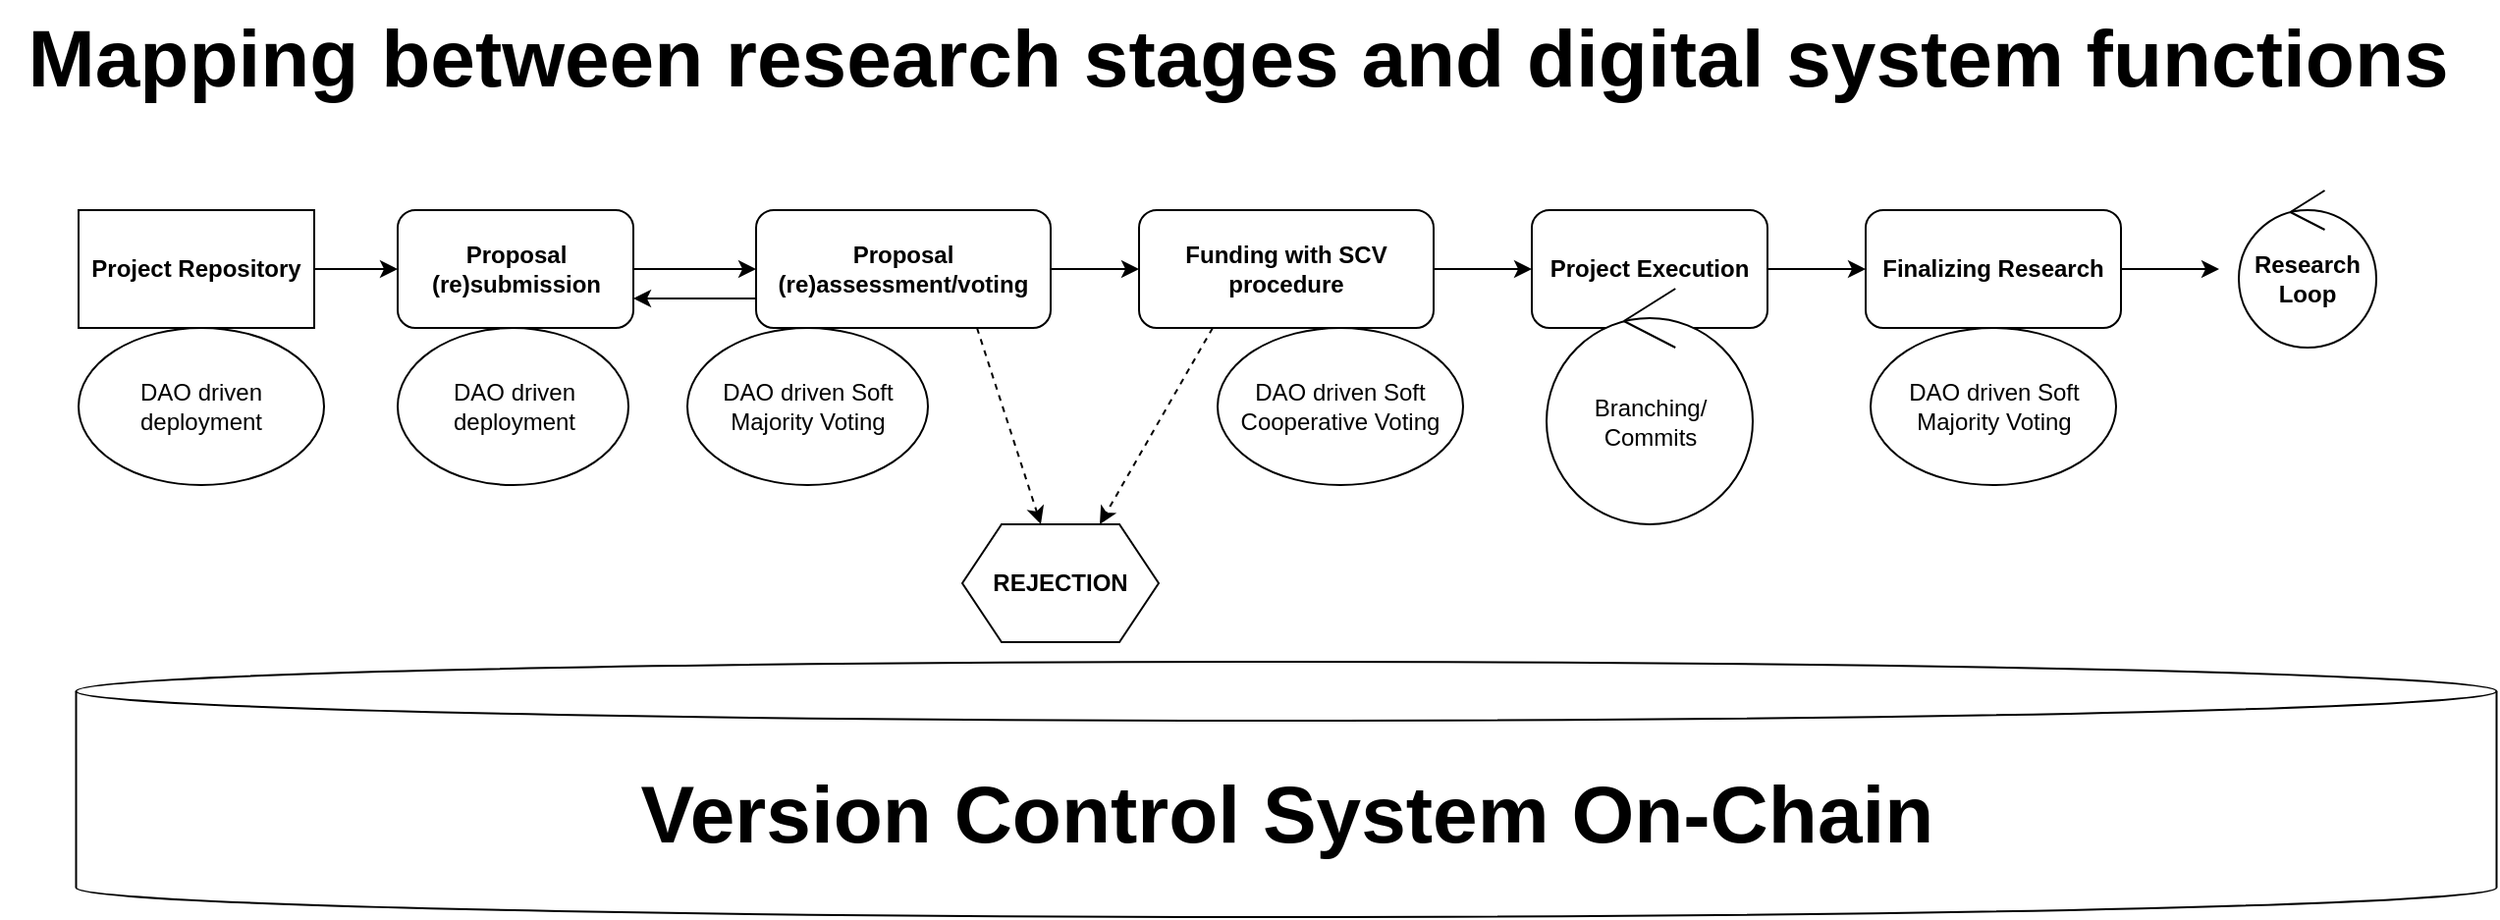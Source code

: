 <mxfile version="21.4.0" type="github">
  <diagram name="Page-1" id="zba97-1M8WYmOo2Gn8Mu">
    <mxGraphModel dx="2212" dy="807" grid="1" gridSize="10" guides="1" tooltips="1" connect="1" arrows="1" fold="1" page="1" pageScale="1" pageWidth="850" pageHeight="1100" math="0" shadow="0">
      <root>
        <mxCell id="0" />
        <mxCell id="1" parent="0" />
        <mxCell id="2QwEI3mlzVI0OmdRwxbO-11" style="edgeStyle=orthogonalEdgeStyle;rounded=0;orthogonalLoop=1;jettySize=auto;html=1;exitX=1;exitY=0.5;exitDx=0;exitDy=0;entryX=0;entryY=0.5;entryDx=0;entryDy=0;" edge="1" parent="1" source="ApzSBD-2M0S4P9EVtKoC-1" target="ApzSBD-2M0S4P9EVtKoC-5">
          <mxGeometry relative="1" as="geometry" />
        </mxCell>
        <mxCell id="ApzSBD-2M0S4P9EVtKoC-1" value="&lt;b&gt;Proposal (re)submission&lt;/b&gt;" style="rounded=1;whiteSpace=wrap;html=1;" parent="1" vertex="1">
          <mxGeometry x="182.5" y="170" width="120" height="60" as="geometry" />
        </mxCell>
        <mxCell id="2QwEI3mlzVI0OmdRwxbO-6" style="rounded=0;orthogonalLoop=1;jettySize=auto;html=1;exitX=0.75;exitY=1;exitDx=0;exitDy=0;dashed=1;" edge="1" parent="1" source="ApzSBD-2M0S4P9EVtKoC-5">
          <mxGeometry relative="1" as="geometry">
            <mxPoint x="510" y="330" as="targetPoint" />
          </mxGeometry>
        </mxCell>
        <mxCell id="2QwEI3mlzVI0OmdRwxbO-12" style="edgeStyle=orthogonalEdgeStyle;rounded=0;orthogonalLoop=1;jettySize=auto;html=1;exitX=0;exitY=0.75;exitDx=0;exitDy=0;entryX=1;entryY=0.75;entryDx=0;entryDy=0;" edge="1" parent="1" source="ApzSBD-2M0S4P9EVtKoC-5" target="ApzSBD-2M0S4P9EVtKoC-1">
          <mxGeometry relative="1" as="geometry" />
        </mxCell>
        <mxCell id="2QwEI3mlzVI0OmdRwxbO-13" style="edgeStyle=orthogonalEdgeStyle;rounded=0;orthogonalLoop=1;jettySize=auto;html=1;exitX=1;exitY=0.5;exitDx=0;exitDy=0;entryX=0;entryY=0.5;entryDx=0;entryDy=0;" edge="1" parent="1" source="ApzSBD-2M0S4P9EVtKoC-5" target="ApzSBD-2M0S4P9EVtKoC-6">
          <mxGeometry relative="1" as="geometry" />
        </mxCell>
        <mxCell id="ApzSBD-2M0S4P9EVtKoC-5" value="&lt;b&gt;Proposal (re)assessment/voting&lt;/b&gt;" style="rounded=1;whiteSpace=wrap;html=1;" parent="1" vertex="1">
          <mxGeometry x="365" y="170" width="150" height="60" as="geometry" />
        </mxCell>
        <mxCell id="2QwEI3mlzVI0OmdRwxbO-7" style="rounded=0;orthogonalLoop=1;jettySize=auto;html=1;exitX=0.25;exitY=1;exitDx=0;exitDy=0;dashed=1;" edge="1" parent="1" source="ApzSBD-2M0S4P9EVtKoC-6">
          <mxGeometry relative="1" as="geometry">
            <mxPoint x="540" y="330" as="targetPoint" />
          </mxGeometry>
        </mxCell>
        <mxCell id="2QwEI3mlzVI0OmdRwxbO-15" style="edgeStyle=orthogonalEdgeStyle;rounded=0;orthogonalLoop=1;jettySize=auto;html=1;exitX=1;exitY=0.5;exitDx=0;exitDy=0;entryX=0;entryY=0.5;entryDx=0;entryDy=0;" edge="1" parent="1" source="ApzSBD-2M0S4P9EVtKoC-6" target="ApzSBD-2M0S4P9EVtKoC-9">
          <mxGeometry relative="1" as="geometry" />
        </mxCell>
        <mxCell id="ApzSBD-2M0S4P9EVtKoC-6" value="&lt;b&gt;Funding with SCV procedure&lt;/b&gt;" style="rounded=1;whiteSpace=wrap;html=1;" parent="1" vertex="1">
          <mxGeometry x="560" y="170" width="150" height="60" as="geometry" />
        </mxCell>
        <mxCell id="2QwEI3mlzVI0OmdRwxbO-10" style="edgeStyle=orthogonalEdgeStyle;rounded=0;orthogonalLoop=1;jettySize=auto;html=1;exitX=1;exitY=0.5;exitDx=0;exitDy=0;entryX=0;entryY=0.5;entryDx=0;entryDy=0;" edge="1" parent="1" source="ApzSBD-2M0S4P9EVtKoC-7" target="ApzSBD-2M0S4P9EVtKoC-1">
          <mxGeometry relative="1" as="geometry" />
        </mxCell>
        <mxCell id="ApzSBD-2M0S4P9EVtKoC-7" value="&lt;b&gt;Project Repository&lt;/b&gt;" style="rounded=0;whiteSpace=wrap;html=1;" parent="1" vertex="1">
          <mxGeometry x="20" y="170" width="120" height="60" as="geometry" />
        </mxCell>
        <mxCell id="2QwEI3mlzVI0OmdRwxbO-16" style="edgeStyle=orthogonalEdgeStyle;rounded=0;orthogonalLoop=1;jettySize=auto;html=1;exitX=1;exitY=0.5;exitDx=0;exitDy=0;entryX=0;entryY=0.5;entryDx=0;entryDy=0;" edge="1" parent="1" source="ApzSBD-2M0S4P9EVtKoC-9" target="2QwEI3mlzVI0OmdRwxbO-1">
          <mxGeometry relative="1" as="geometry" />
        </mxCell>
        <mxCell id="ApzSBD-2M0S4P9EVtKoC-9" value="&lt;b&gt;Project Execution&lt;/b&gt;" style="rounded=1;whiteSpace=wrap;html=1;" parent="1" vertex="1">
          <mxGeometry x="760" y="170" width="120" height="60" as="geometry" />
        </mxCell>
        <mxCell id="ApzSBD-2M0S4P9EVtKoC-11" value="Branching/&lt;br&gt;Commits" style="ellipse;shape=umlControl;whiteSpace=wrap;html=1;" parent="1" vertex="1">
          <mxGeometry x="767.5" y="210" width="105" height="120" as="geometry" />
        </mxCell>
        <mxCell id="ApzSBD-2M0S4P9EVtKoC-12" value="&lt;b&gt;&lt;font style=&quot;font-size: 41px;&quot;&gt;Version Control System On-Chain&lt;/font&gt;&lt;/b&gt;" style="shape=cylinder3;whiteSpace=wrap;html=1;boundedLbl=1;backgroundOutline=1;size=15;" parent="1" vertex="1">
          <mxGeometry x="18.75" y="400" width="1232.5" height="130" as="geometry" />
        </mxCell>
        <mxCell id="ApzSBD-2M0S4P9EVtKoC-13" value="DAO driven deployment" style="ellipse;whiteSpace=wrap;html=1;" parent="1" vertex="1">
          <mxGeometry x="20" y="230" width="125" height="80" as="geometry" />
        </mxCell>
        <mxCell id="ApzSBD-2M0S4P9EVtKoC-14" value="DAO driven deployment" style="ellipse;whiteSpace=wrap;html=1;" parent="1" vertex="1">
          <mxGeometry x="182.5" y="230" width="117.5" height="80" as="geometry" />
        </mxCell>
        <mxCell id="ApzSBD-2M0S4P9EVtKoC-15" value="DAO driven Soft Majority Voting" style="ellipse;whiteSpace=wrap;html=1;" parent="1" vertex="1">
          <mxGeometry x="330" y="230" width="122.5" height="80" as="geometry" />
        </mxCell>
        <mxCell id="ApzSBD-2M0S4P9EVtKoC-16" value="DAO driven Soft Cooperative Voting" style="ellipse;whiteSpace=wrap;html=1;" parent="1" vertex="1">
          <mxGeometry x="600" y="230" width="125" height="80" as="geometry" />
        </mxCell>
        <mxCell id="2QwEI3mlzVI0OmdRwxbO-17" style="edgeStyle=orthogonalEdgeStyle;rounded=0;orthogonalLoop=1;jettySize=auto;html=1;exitX=1;exitY=0.5;exitDx=0;exitDy=0;" edge="1" parent="1" source="2QwEI3mlzVI0OmdRwxbO-1">
          <mxGeometry relative="1" as="geometry">
            <mxPoint x="1110" y="200" as="targetPoint" />
          </mxGeometry>
        </mxCell>
        <mxCell id="2QwEI3mlzVI0OmdRwxbO-1" value="&lt;b&gt;Finalizing Research&lt;/b&gt;" style="rounded=1;whiteSpace=wrap;html=1;" vertex="1" parent="1">
          <mxGeometry x="930" y="170" width="130" height="60" as="geometry" />
        </mxCell>
        <mxCell id="2QwEI3mlzVI0OmdRwxbO-2" value="DAO driven Soft Majority Voting" style="ellipse;whiteSpace=wrap;html=1;" vertex="1" parent="1">
          <mxGeometry x="932.5" y="230" width="125" height="80" as="geometry" />
        </mxCell>
        <mxCell id="2QwEI3mlzVI0OmdRwxbO-4" value="&lt;b&gt;Research Loop&lt;/b&gt;" style="ellipse;shape=umlControl;whiteSpace=wrap;html=1;" vertex="1" parent="1">
          <mxGeometry x="1120" y="160" width="70" height="80" as="geometry" />
        </mxCell>
        <mxCell id="2QwEI3mlzVI0OmdRwxbO-9" value="&lt;b&gt;REJECTION&lt;/b&gt;" style="shape=hexagon;perimeter=hexagonPerimeter2;whiteSpace=wrap;html=1;fixedSize=1;" vertex="1" parent="1">
          <mxGeometry x="470" y="330" width="100" height="60" as="geometry" />
        </mxCell>
        <mxCell id="2QwEI3mlzVI0OmdRwxbO-18" value="&lt;b&gt;&lt;font style=&quot;font-size: 41px;&quot;&gt;Mapping between research stages and digital system functions&lt;/font&gt;&lt;/b&gt;" style="text;html=1;align=center;verticalAlign=middle;resizable=0;points=[];autosize=1;strokeColor=none;fillColor=none;" vertex="1" parent="1">
          <mxGeometry x="-20" y="63" width="1260" height="60" as="geometry" />
        </mxCell>
      </root>
    </mxGraphModel>
  </diagram>
</mxfile>
